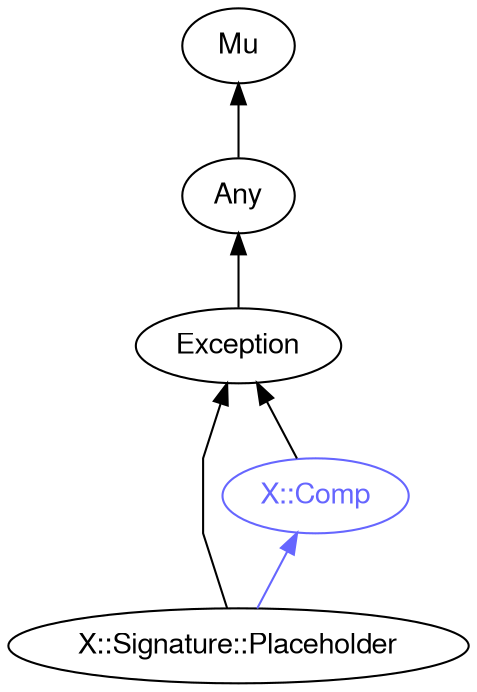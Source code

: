 digraph "raku-type-graph" {
    rankdir=BT;
    splines=polyline;
    overlap=false;

    graph [truecolor=true bgcolor="#FFFFFF"];
    // Types
    "X::Signature::Placeholder" [color="#000000", fontcolor="#000000", href="/type/X::Signature::Placeholder", fontname="FreeSans"];
    "Mu" [color="#000000", fontcolor="#000000", href="/type/Mu", fontname="FreeSans"];
    "Any" [color="#000000", fontcolor="#000000", href="/type/Any", fontname="FreeSans"];
    "Exception" [color="#000000", fontcolor="#000000", href="/type/Exception", fontname="FreeSans"];
    "X::Comp" [color="#6666FF", fontcolor="#6666FF", href="/type/X::Comp", fontname="FreeSans"];

    // Superclasses
    "X::Signature::Placeholder" -> "Exception" [color="#000000"];
    "Any" -> "Mu" [color="#000000"];
    "Exception" -> "Any" [color="#000000"];
    "X::Comp" -> "Exception" [color="#000000"];

    // Roles
    "X::Signature::Placeholder" -> "X::Comp" [color="#6666FF"];
}
